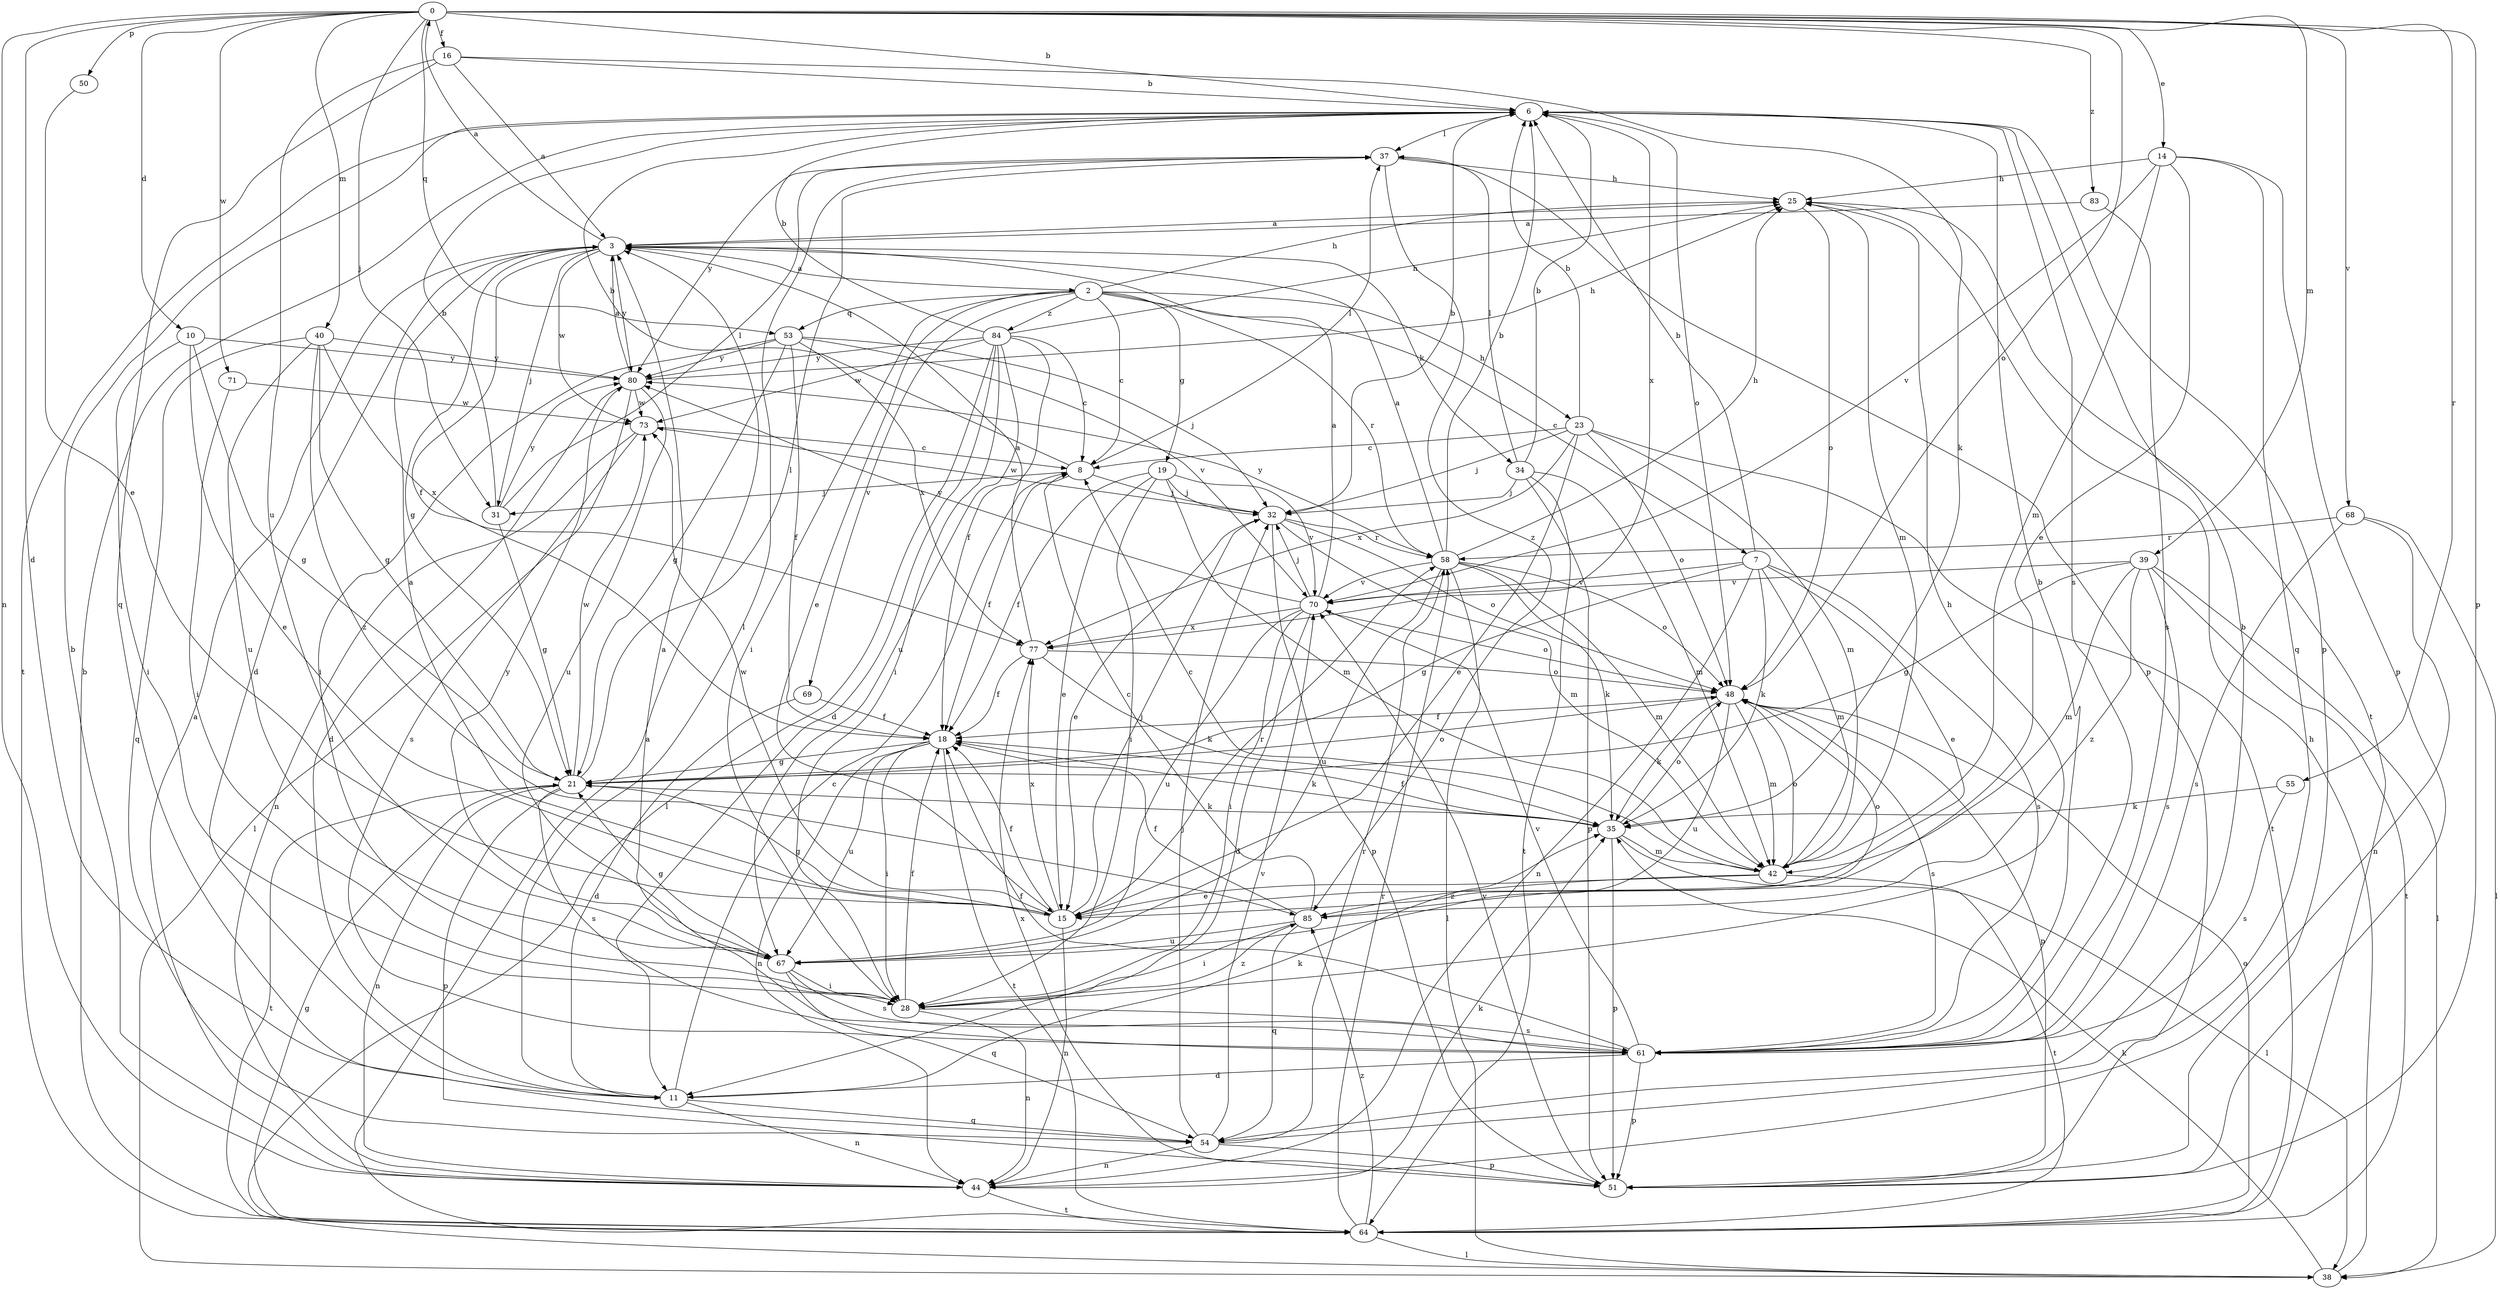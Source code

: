 strict digraph  {
0;
2;
3;
6;
7;
8;
10;
11;
14;
15;
16;
18;
19;
21;
23;
25;
28;
31;
32;
34;
35;
37;
38;
39;
40;
42;
44;
48;
50;
51;
53;
54;
55;
58;
61;
64;
67;
68;
69;
70;
71;
73;
77;
80;
83;
84;
85;
0 -> 6  [label=b];
0 -> 10  [label=d];
0 -> 11  [label=d];
0 -> 14  [label=e];
0 -> 16  [label=f];
0 -> 31  [label=j];
0 -> 39  [label=m];
0 -> 40  [label=m];
0 -> 44  [label=n];
0 -> 48  [label=o];
0 -> 50  [label=p];
0 -> 51  [label=p];
0 -> 53  [label=q];
0 -> 55  [label=r];
0 -> 68  [label=v];
0 -> 71  [label=w];
0 -> 83  [label=z];
2 -> 7  [label=c];
2 -> 8  [label=c];
2 -> 15  [label=e];
2 -> 19  [label=g];
2 -> 23  [label=h];
2 -> 25  [label=h];
2 -> 28  [label=i];
2 -> 53  [label=q];
2 -> 58  [label=r];
2 -> 69  [label=v];
2 -> 84  [label=z];
3 -> 0  [label=a];
3 -> 2  [label=a];
3 -> 11  [label=d];
3 -> 18  [label=f];
3 -> 21  [label=g];
3 -> 31  [label=j];
3 -> 34  [label=k];
3 -> 73  [label=w];
3 -> 80  [label=y];
6 -> 37  [label=l];
6 -> 48  [label=o];
6 -> 51  [label=p];
6 -> 61  [label=s];
6 -> 64  [label=t];
6 -> 77  [label=x];
7 -> 6  [label=b];
7 -> 15  [label=e];
7 -> 21  [label=g];
7 -> 35  [label=k];
7 -> 42  [label=m];
7 -> 44  [label=n];
7 -> 61  [label=s];
7 -> 70  [label=v];
8 -> 6  [label=b];
8 -> 18  [label=f];
8 -> 31  [label=j];
8 -> 32  [label=j];
8 -> 37  [label=l];
10 -> 15  [label=e];
10 -> 21  [label=g];
10 -> 28  [label=i];
10 -> 80  [label=y];
11 -> 8  [label=c];
11 -> 35  [label=k];
11 -> 37  [label=l];
11 -> 44  [label=n];
11 -> 54  [label=q];
14 -> 15  [label=e];
14 -> 25  [label=h];
14 -> 42  [label=m];
14 -> 51  [label=p];
14 -> 54  [label=q];
14 -> 70  [label=v];
15 -> 3  [label=a];
15 -> 18  [label=f];
15 -> 21  [label=g];
15 -> 32  [label=j];
15 -> 44  [label=n];
15 -> 58  [label=r];
15 -> 73  [label=w];
15 -> 77  [label=x];
16 -> 3  [label=a];
16 -> 6  [label=b];
16 -> 35  [label=k];
16 -> 54  [label=q];
16 -> 67  [label=u];
18 -> 21  [label=g];
18 -> 28  [label=i];
18 -> 35  [label=k];
18 -> 44  [label=n];
18 -> 64  [label=t];
18 -> 67  [label=u];
19 -> 15  [label=e];
19 -> 18  [label=f];
19 -> 28  [label=i];
19 -> 32  [label=j];
19 -> 42  [label=m];
19 -> 70  [label=v];
21 -> 35  [label=k];
21 -> 37  [label=l];
21 -> 44  [label=n];
21 -> 48  [label=o];
21 -> 51  [label=p];
21 -> 61  [label=s];
21 -> 64  [label=t];
21 -> 73  [label=w];
23 -> 6  [label=b];
23 -> 8  [label=c];
23 -> 15  [label=e];
23 -> 32  [label=j];
23 -> 42  [label=m];
23 -> 48  [label=o];
23 -> 64  [label=t];
23 -> 77  [label=x];
25 -> 3  [label=a];
25 -> 42  [label=m];
25 -> 48  [label=o];
25 -> 64  [label=t];
28 -> 18  [label=f];
28 -> 25  [label=h];
28 -> 44  [label=n];
28 -> 61  [label=s];
28 -> 85  [label=z];
31 -> 6  [label=b];
31 -> 21  [label=g];
31 -> 37  [label=l];
31 -> 80  [label=y];
32 -> 6  [label=b];
32 -> 15  [label=e];
32 -> 42  [label=m];
32 -> 48  [label=o];
32 -> 51  [label=p];
32 -> 58  [label=r];
32 -> 73  [label=w];
34 -> 6  [label=b];
34 -> 32  [label=j];
34 -> 37  [label=l];
34 -> 42  [label=m];
34 -> 51  [label=p];
34 -> 64  [label=t];
35 -> 18  [label=f];
35 -> 38  [label=l];
35 -> 42  [label=m];
35 -> 48  [label=o];
35 -> 51  [label=p];
37 -> 25  [label=h];
37 -> 51  [label=p];
37 -> 80  [label=y];
37 -> 85  [label=z];
38 -> 25  [label=h];
38 -> 35  [label=k];
39 -> 21  [label=g];
39 -> 38  [label=l];
39 -> 42  [label=m];
39 -> 61  [label=s];
39 -> 64  [label=t];
39 -> 70  [label=v];
39 -> 85  [label=z];
40 -> 21  [label=g];
40 -> 54  [label=q];
40 -> 67  [label=u];
40 -> 77  [label=x];
40 -> 80  [label=y];
40 -> 85  [label=z];
42 -> 8  [label=c];
42 -> 15  [label=e];
42 -> 48  [label=o];
42 -> 64  [label=t];
42 -> 85  [label=z];
44 -> 3  [label=a];
44 -> 6  [label=b];
44 -> 35  [label=k];
44 -> 64  [label=t];
48 -> 18  [label=f];
48 -> 35  [label=k];
48 -> 42  [label=m];
48 -> 51  [label=p];
48 -> 61  [label=s];
48 -> 67  [label=u];
50 -> 15  [label=e];
51 -> 70  [label=v];
51 -> 77  [label=x];
53 -> 18  [label=f];
53 -> 21  [label=g];
53 -> 28  [label=i];
53 -> 32  [label=j];
53 -> 70  [label=v];
53 -> 77  [label=x];
53 -> 80  [label=y];
54 -> 6  [label=b];
54 -> 32  [label=j];
54 -> 44  [label=n];
54 -> 51  [label=p];
54 -> 58  [label=r];
54 -> 70  [label=v];
55 -> 35  [label=k];
55 -> 61  [label=s];
58 -> 3  [label=a];
58 -> 6  [label=b];
58 -> 25  [label=h];
58 -> 35  [label=k];
58 -> 38  [label=l];
58 -> 42  [label=m];
58 -> 48  [label=o];
58 -> 67  [label=u];
58 -> 70  [label=v];
58 -> 80  [label=y];
61 -> 3  [label=a];
61 -> 6  [label=b];
61 -> 11  [label=d];
61 -> 18  [label=f];
61 -> 51  [label=p];
61 -> 70  [label=v];
64 -> 3  [label=a];
64 -> 6  [label=b];
64 -> 21  [label=g];
64 -> 38  [label=l];
64 -> 48  [label=o];
64 -> 58  [label=r];
64 -> 85  [label=z];
67 -> 21  [label=g];
67 -> 28  [label=i];
67 -> 54  [label=q];
67 -> 61  [label=s];
67 -> 80  [label=y];
68 -> 38  [label=l];
68 -> 44  [label=n];
68 -> 58  [label=r];
68 -> 61  [label=s];
69 -> 11  [label=d];
69 -> 18  [label=f];
70 -> 3  [label=a];
70 -> 11  [label=d];
70 -> 28  [label=i];
70 -> 32  [label=j];
70 -> 48  [label=o];
70 -> 67  [label=u];
70 -> 77  [label=x];
70 -> 80  [label=y];
71 -> 28  [label=i];
71 -> 73  [label=w];
73 -> 8  [label=c];
73 -> 44  [label=n];
73 -> 61  [label=s];
77 -> 3  [label=a];
77 -> 18  [label=f];
77 -> 35  [label=k];
77 -> 48  [label=o];
80 -> 3  [label=a];
80 -> 11  [label=d];
80 -> 25  [label=h];
80 -> 38  [label=l];
80 -> 67  [label=u];
80 -> 73  [label=w];
83 -> 3  [label=a];
83 -> 61  [label=s];
84 -> 6  [label=b];
84 -> 8  [label=c];
84 -> 11  [label=d];
84 -> 18  [label=f];
84 -> 25  [label=h];
84 -> 28  [label=i];
84 -> 38  [label=l];
84 -> 67  [label=u];
84 -> 73  [label=w];
84 -> 80  [label=y];
85 -> 8  [label=c];
85 -> 18  [label=f];
85 -> 28  [label=i];
85 -> 48  [label=o];
85 -> 54  [label=q];
85 -> 67  [label=u];
}
